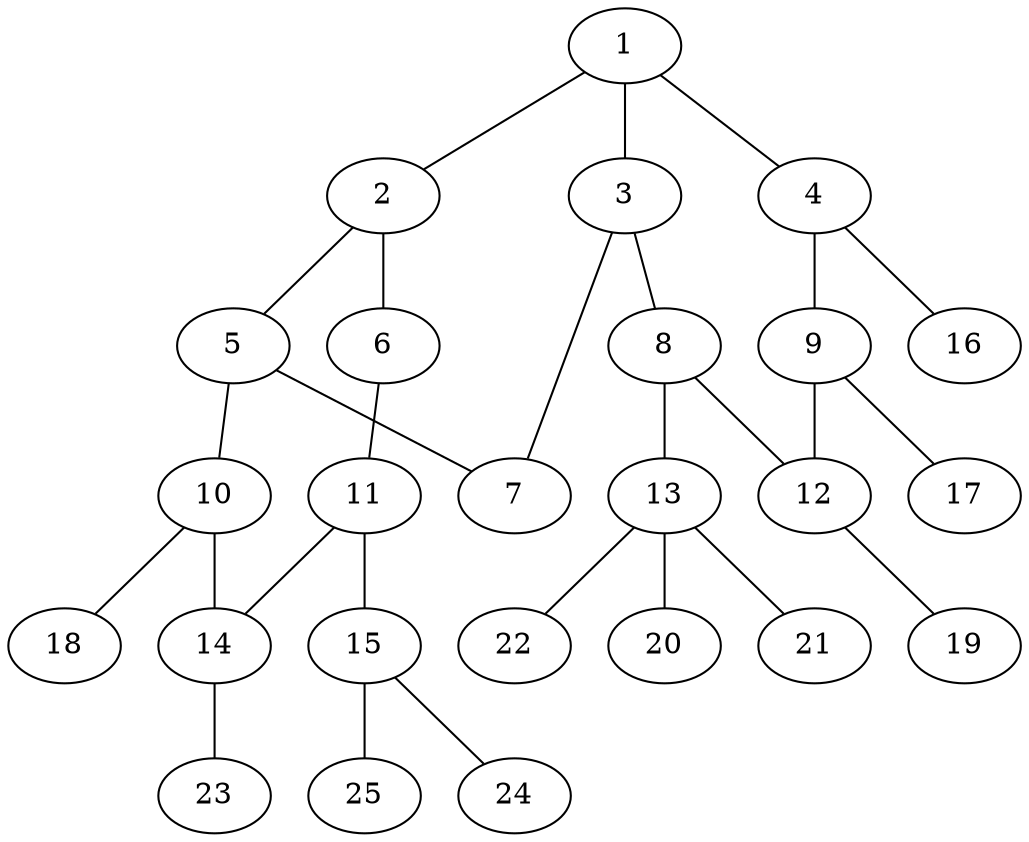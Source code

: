 graph molecule_219 {
	1	 [chem=N];
	2	 [chem=C];
	1 -- 2	 [valence=1];
	3	 [chem=C];
	1 -- 3	 [valence=1];
	4	 [chem=C];
	1 -- 4	 [valence=1];
	5	 [chem=C];
	2 -- 5	 [valence=2];
	6	 [chem=N];
	2 -- 6	 [valence=1];
	7	 [chem=N];
	3 -- 7	 [valence=2];
	8	 [chem=C];
	3 -- 8	 [valence=1];
	9	 [chem=C];
	4 -- 9	 [valence=2];
	16	 [chem=H];
	4 -- 16	 [valence=1];
	5 -- 7	 [valence=1];
	10	 [chem=C];
	5 -- 10	 [valence=1];
	11	 [chem=C];
	6 -- 11	 [valence=2];
	12	 [chem=C];
	8 -- 12	 [valence=2];
	13	 [chem=C];
	8 -- 13	 [valence=1];
	9 -- 12	 [valence=1];
	17	 [chem=H];
	9 -- 17	 [valence=1];
	14	 [chem=C];
	10 -- 14	 [valence=2];
	18	 [chem=H];
	10 -- 18	 [valence=1];
	11 -- 14	 [valence=1];
	15	 [chem=N];
	11 -- 15	 [valence=1];
	19	 [chem=H];
	12 -- 19	 [valence=1];
	20	 [chem=H];
	13 -- 20	 [valence=1];
	21	 [chem=H];
	13 -- 21	 [valence=1];
	22	 [chem=H];
	13 -- 22	 [valence=1];
	23	 [chem=H];
	14 -- 23	 [valence=1];
	24	 [chem=H];
	15 -- 24	 [valence=1];
	25	 [chem=H];
	15 -- 25	 [valence=1];
}
